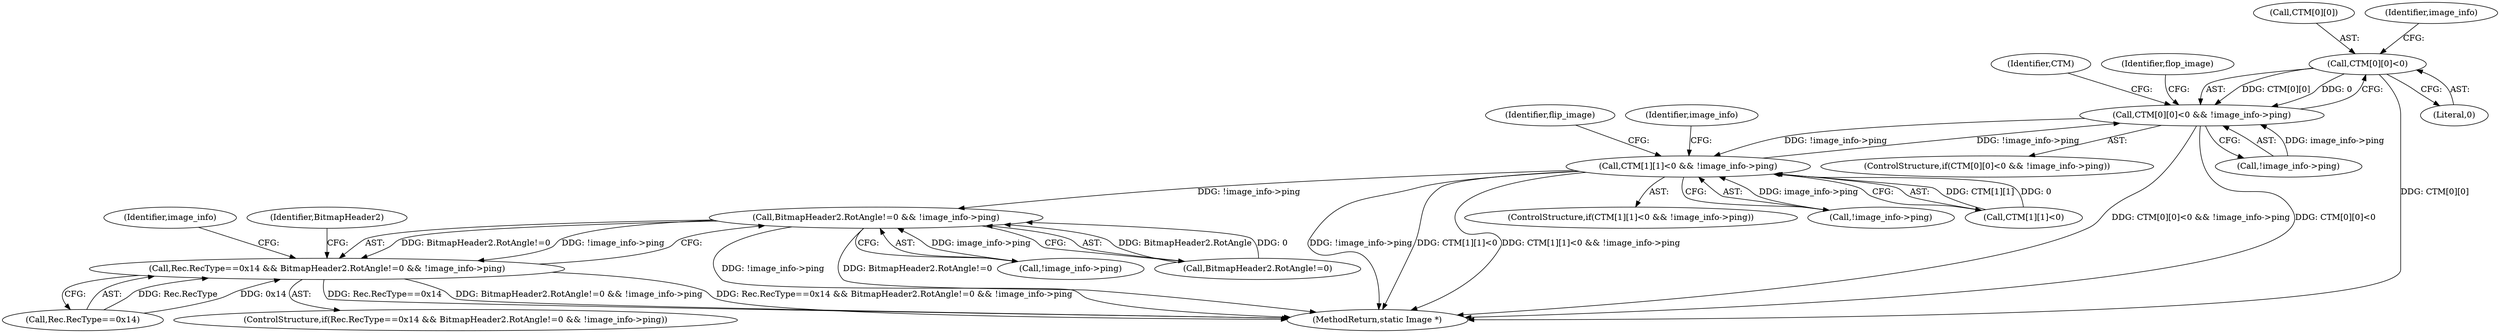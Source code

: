 digraph "0_ImageMagick_fc43974d34318c834fbf78570ca1a3764ed8c7d7@array" {
"1001683" [label="(Call,CTM[0][0]<0)"];
"1001682" [label="(Call,CTM[0][0]<0 && !image_info->ping)"];
"1001721" [label="(Call,CTM[1][1]<0 && !image_info->ping)"];
"1001043" [label="(Call,BitmapHeader2.RotAngle!=0 && !image_info->ping)"];
"1001037" [label="(Call,Rec.RecType==0x14 && BitmapHeader2.RotAngle!=0 && !image_info->ping)"];
"1001725" [label="(Identifier,CTM)"];
"1001729" [label="(Call,!image_info->ping)"];
"1001049" [label="(Call,!image_info->ping)"];
"1001683" [label="(Call,CTM[0][0]<0)"];
"1001721" [label="(Call,CTM[1][1]<0 && !image_info->ping)"];
"1001681" [label="(ControlStructure,if(CTM[0][0]<0 && !image_info->ping))"];
"1001942" [label="(MethodReturn,static Image *)"];
"1001690" [label="(Call,!image_info->ping)"];
"1001720" [label="(ControlStructure,if(CTM[1][1]<0 && !image_info->ping))"];
"1001044" [label="(Call,BitmapHeader2.RotAngle!=0)"];
"1001736" [label="(Identifier,flip_image)"];
"1001038" [label="(Call,Rec.RecType==0x14)"];
"1001156" [label="(Identifier,image_info)"];
"1001036" [label="(ControlStructure,if(Rec.RecType==0x14 && BitmapHeader2.RotAngle!=0 && !image_info->ping))"];
"1001037" [label="(Call,Rec.RecType==0x14 && BitmapHeader2.RotAngle!=0 && !image_info->ping)"];
"1001682" [label="(Call,CTM[0][0]<0 && !image_info->ping)"];
"1001684" [label="(Call,CTM[0][0])"];
"1001697" [label="(Identifier,flop_image)"];
"1001689" [label="(Literal,0)"];
"1001722" [label="(Call,CTM[1][1]<0)"];
"1001760" [label="(Identifier,image_info)"];
"1001043" [label="(Call,BitmapHeader2.RotAngle!=0 && !image_info->ping)"];
"1001057" [label="(Identifier,BitmapHeader2)"];
"1001692" [label="(Identifier,image_info)"];
"1001683" -> "1001682"  [label="AST: "];
"1001683" -> "1001689"  [label="CFG: "];
"1001684" -> "1001683"  [label="AST: "];
"1001689" -> "1001683"  [label="AST: "];
"1001692" -> "1001683"  [label="CFG: "];
"1001682" -> "1001683"  [label="CFG: "];
"1001683" -> "1001942"  [label="DDG: CTM[0][0]"];
"1001683" -> "1001682"  [label="DDG: CTM[0][0]"];
"1001683" -> "1001682"  [label="DDG: 0"];
"1001682" -> "1001681"  [label="AST: "];
"1001682" -> "1001690"  [label="CFG: "];
"1001690" -> "1001682"  [label="AST: "];
"1001697" -> "1001682"  [label="CFG: "];
"1001725" -> "1001682"  [label="CFG: "];
"1001682" -> "1001942"  [label="DDG: CTM[0][0]<0 && !image_info->ping"];
"1001682" -> "1001942"  [label="DDG: CTM[0][0]<0"];
"1001721" -> "1001682"  [label="DDG: !image_info->ping"];
"1001690" -> "1001682"  [label="DDG: image_info->ping"];
"1001682" -> "1001721"  [label="DDG: !image_info->ping"];
"1001721" -> "1001720"  [label="AST: "];
"1001721" -> "1001722"  [label="CFG: "];
"1001721" -> "1001729"  [label="CFG: "];
"1001722" -> "1001721"  [label="AST: "];
"1001729" -> "1001721"  [label="AST: "];
"1001736" -> "1001721"  [label="CFG: "];
"1001760" -> "1001721"  [label="CFG: "];
"1001721" -> "1001942"  [label="DDG: !image_info->ping"];
"1001721" -> "1001942"  [label="DDG: CTM[1][1]<0"];
"1001721" -> "1001942"  [label="DDG: CTM[1][1]<0 && !image_info->ping"];
"1001721" -> "1001043"  [label="DDG: !image_info->ping"];
"1001722" -> "1001721"  [label="DDG: CTM[1][1]"];
"1001722" -> "1001721"  [label="DDG: 0"];
"1001729" -> "1001721"  [label="DDG: image_info->ping"];
"1001043" -> "1001037"  [label="AST: "];
"1001043" -> "1001044"  [label="CFG: "];
"1001043" -> "1001049"  [label="CFG: "];
"1001044" -> "1001043"  [label="AST: "];
"1001049" -> "1001043"  [label="AST: "];
"1001037" -> "1001043"  [label="CFG: "];
"1001043" -> "1001942"  [label="DDG: !image_info->ping"];
"1001043" -> "1001942"  [label="DDG: BitmapHeader2.RotAngle!=0"];
"1001043" -> "1001037"  [label="DDG: BitmapHeader2.RotAngle!=0"];
"1001043" -> "1001037"  [label="DDG: !image_info->ping"];
"1001044" -> "1001043"  [label="DDG: BitmapHeader2.RotAngle"];
"1001044" -> "1001043"  [label="DDG: 0"];
"1001049" -> "1001043"  [label="DDG: image_info->ping"];
"1001037" -> "1001036"  [label="AST: "];
"1001037" -> "1001038"  [label="CFG: "];
"1001038" -> "1001037"  [label="AST: "];
"1001057" -> "1001037"  [label="CFG: "];
"1001156" -> "1001037"  [label="CFG: "];
"1001037" -> "1001942"  [label="DDG: Rec.RecType==0x14"];
"1001037" -> "1001942"  [label="DDG: BitmapHeader2.RotAngle!=0 && !image_info->ping"];
"1001037" -> "1001942"  [label="DDG: Rec.RecType==0x14 && BitmapHeader2.RotAngle!=0 && !image_info->ping"];
"1001038" -> "1001037"  [label="DDG: Rec.RecType"];
"1001038" -> "1001037"  [label="DDG: 0x14"];
}
